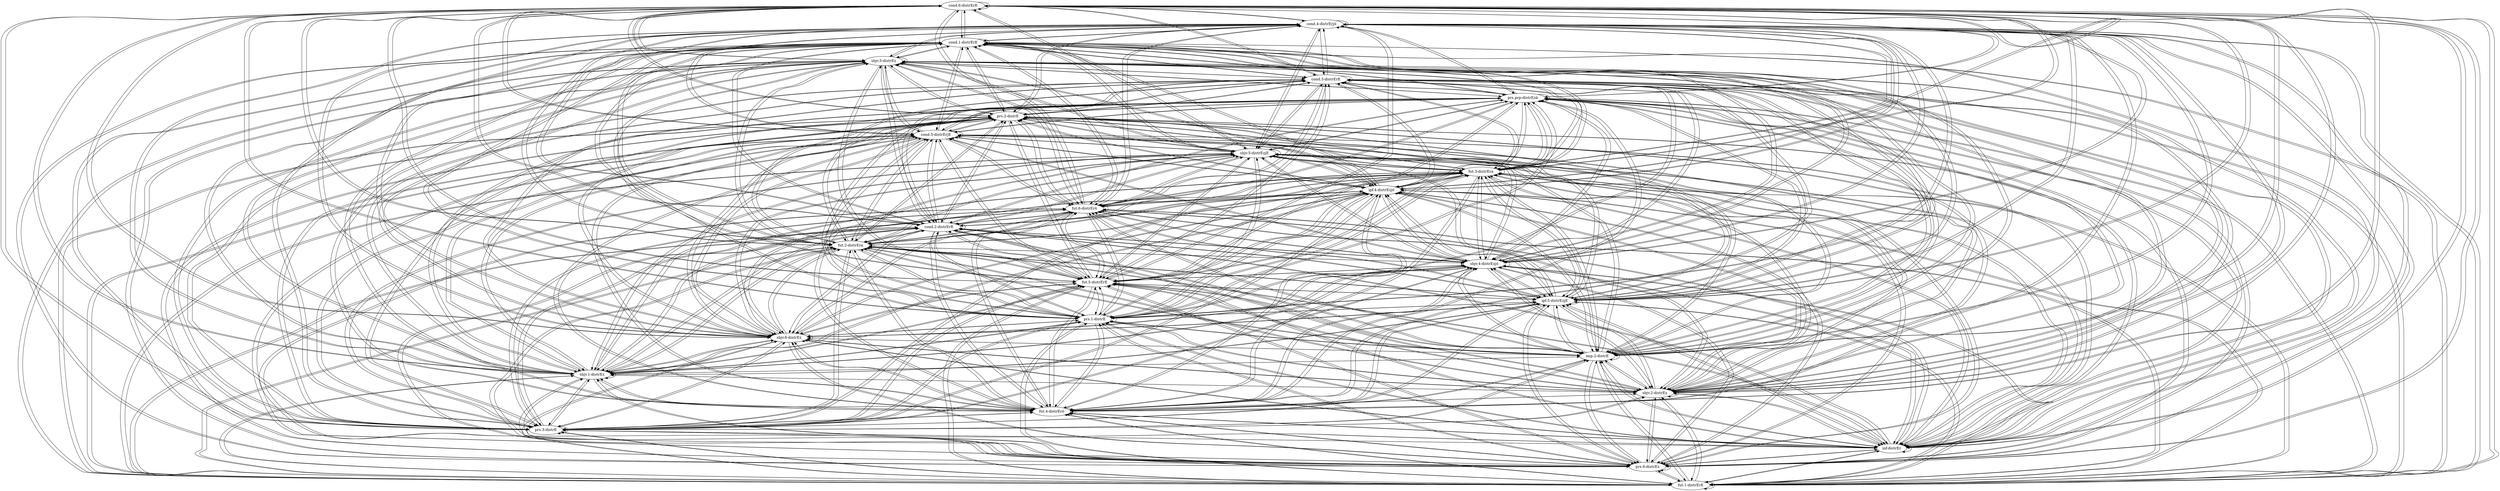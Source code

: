 digraph  {
	"cond.6-distrErE"	 [cell="cond.6",
		tense=cond,
		weight=1.0];
	"cond.6-distrErE" -> "cond.6-distrErE"	 [weight=1.0];
	"cond.4-distrErjô"	 [cell="cond.4",
		tense=cond,
		weight=1.0];
	"cond.6-distrErE" -> "cond.4-distrErjô"	 [weight=1.0];
	"fut.1-distrErE"	 [cell="fut.1",
		tense=fut,
		weight=1.0];
	"cond.6-distrErE" -> "fut.1-distrErE"	 [weight=1.0];
	"prs.6-distrEz"	 [cell="prs.6",
		tense=prs,
		weight=1.0];
	"cond.6-distrErE" -> "prs.6-distrEz"	 [weight=0.33];
	"inf-distrEr"	 [cell=inf,
		tense=inf,
		weight=1.0];
	"cond.6-distrErE" -> "inf-distrEr"	 [weight=0.67];
	"prs.3-distrE"	 [cell="prs.3",
		tense=prs,
		weight=1.0];
	"cond.6-distrErE" -> "prs.3-distrE"	 [weight=1.0];
	"fut.4-distrErô"	 [cell="fut.4",
		tense=fut,
		weight=1.0];
	"cond.6-distrErE" -> "fut.4-distrErô"	 [weight=1.0];
	"sbjv.2-distrEz"	 [cell="sbjv.2",
		tense=sbjv,
		weight=1.0];
	"cond.6-distrErE" -> "sbjv.2-distrEz"	 [weight=0.33];
	"sbjv.1-distrEz"	 [cell="sbjv.1",
		tense=sbjv,
		weight=1.0];
	"cond.6-distrErE" -> "sbjv.1-distrEz"	 [weight=0.33];
	"imp.2-distrE"	 [cell="imp.2",
		tense=imp,
		weight=1.0];
	"cond.6-distrErE" -> "imp.2-distrE"	 [weight=1.0];
	"sbjv.6-distrEz"	 [cell="sbjv.6",
		tense=sbjv,
		weight=1.0];
	"cond.6-distrErE" -> "sbjv.6-distrEz"	 [weight=0.33];
	"prs.1-distrE"	 [cell="prs.1",
		tense=prs,
		weight=1.0];
	"cond.6-distrErE" -> "prs.1-distrE"	 [weight=1.0];
	"ipf.5-distrEzjE"	 [cell="ipf.5",
		tense=ipf,
		weight=1.0];
	"cond.6-distrErE" -> "ipf.5-distrEzjE"	 [weight=0.05];
	"fut.5-distrErE"	 [cell="fut.5",
		tense=fut,
		weight=1.0];
	"cond.6-distrErE" -> "fut.5-distrErE"	 [weight=1.0];
	"sbjv.4-distrEzjô"	 [cell="sbjv.4",
		tense=sbjv,
		weight=1.0];
	"cond.6-distrErE" -> "sbjv.4-distrEzjô"	 [weight=0.2];
	"fut.2-distrEra"	 [cell="fut.2",
		tense=fut,
		weight=1.0];
	"cond.6-distrErE" -> "fut.2-distrEra"	 [weight=1.0];
	"cond.2-distrErE"	 [cell="cond.2",
		tense=cond,
		weight=1.0];
	"cond.6-distrErE" -> "cond.2-distrErE"	 [weight=1.0];
	"fut.6-distrErô"	 [cell="fut.6",
		tense=fut,
		weight=1.0];
	"cond.6-distrErE" -> "fut.6-distrErô"	 [weight=1.0];
	"ipf.4-distrEzjô"	 [cell="ipf.4",
		tense=ipf,
		weight=1.0];
	"cond.6-distrErE" -> "ipf.4-distrEzjô"	 [weight=0.05];
	"fut.3-distrEra"	 [cell="fut.3",
		tense=fut,
		weight=1.0];
	"cond.6-distrErE" -> "fut.3-distrEra"	 [weight=1.0];
	"sbjv.5-distrEzjE"	 [cell="sbjv.5",
		tense=sbjv,
		weight=1.0];
	"cond.6-distrErE" -> "sbjv.5-distrEzjE"	 [weight=0.2];
	"cond.5-distrErjE"	 [cell="cond.5",
		tense=cond,
		weight=1.0];
	"cond.6-distrErE" -> "cond.5-distrErjE"	 [weight=1.0];
	"prs.2-distrE"	 [cell="prs.2",
		tense=prs,
		weight=1.0];
	"cond.6-distrErE" -> "prs.2-distrE"	 [weight=1.0];
	"prs.pcp-distrEzâ"	 [cell="prs.pcp",
		tense="prs.pcp",
		weight=1.0];
	"cond.6-distrErE" -> "prs.pcp-distrEzâ"	 [weight=0.18];
	"cond.3-distrErE"	 [cell="cond.3",
		tense=cond,
		weight=1.0];
	"cond.6-distrErE" -> "cond.3-distrErE"	 [weight=1.0];
	"sbjv.3-distrEz"	 [cell="sbjv.3",
		tense=sbjv,
		weight=1.0];
	"cond.6-distrErE" -> "sbjv.3-distrEz"	 [weight=0.33];
	"cond.1-distrErE"	 [cell="cond.1",
		tense=cond,
		weight=1.0];
	"cond.6-distrErE" -> "cond.1-distrErE"	 [weight=1.0];
	"cond.4-distrErjô" -> "cond.6-distrErE"	 [weight=1.0];
	"cond.4-distrErjô" -> "cond.4-distrErjô"	 [weight=1.0];
	"cond.4-distrErjô" -> "fut.1-distrErE"	 [weight=1.0];
	"cond.4-distrErjô" -> "prs.6-distrEz"	 [weight=0.33];
	"cond.4-distrErjô" -> "inf-distrEr"	 [weight=0.67];
	"cond.4-distrErjô" -> "prs.3-distrE"	 [weight=1.0];
	"cond.4-distrErjô" -> "fut.4-distrErô"	 [weight=1.0];
	"cond.4-distrErjô" -> "sbjv.2-distrEz"	 [weight=0.33];
	"cond.4-distrErjô" -> "sbjv.1-distrEz"	 [weight=0.33];
	"cond.4-distrErjô" -> "imp.2-distrE"	 [weight=1.0];
	"cond.4-distrErjô" -> "sbjv.6-distrEz"	 [weight=0.33];
	"cond.4-distrErjô" -> "prs.1-distrE"	 [weight=1.0];
	"cond.4-distrErjô" -> "ipf.5-distrEzjE"	 [weight=0.05];
	"cond.4-distrErjô" -> "fut.5-distrErE"	 [weight=1.0];
	"cond.4-distrErjô" -> "sbjv.4-distrEzjô"	 [weight=0.2];
	"cond.4-distrErjô" -> "fut.2-distrEra"	 [weight=1.0];
	"cond.4-distrErjô" -> "cond.2-distrErE"	 [weight=1.0];
	"cond.4-distrErjô" -> "fut.6-distrErô"	 [weight=1.0];
	"cond.4-distrErjô" -> "ipf.4-distrEzjô"	 [weight=0.05];
	"cond.4-distrErjô" -> "fut.3-distrEra"	 [weight=1.0];
	"cond.4-distrErjô" -> "sbjv.5-distrEzjE"	 [weight=0.2];
	"cond.4-distrErjô" -> "cond.5-distrErjE"	 [weight=1.0];
	"cond.4-distrErjô" -> "prs.2-distrE"	 [weight=1.0];
	"cond.4-distrErjô" -> "prs.pcp-distrEzâ"	 [weight=0.18];
	"cond.4-distrErjô" -> "cond.3-distrErE"	 [weight=1.0];
	"cond.4-distrErjô" -> "sbjv.3-distrEz"	 [weight=0.33];
	"cond.4-distrErjô" -> "cond.1-distrErE"	 [weight=1.0];
	"fut.1-distrErE" -> "cond.6-distrErE"	 [weight=1.0];
	"fut.1-distrErE" -> "cond.4-distrErjô"	 [weight=1.0];
	"fut.1-distrErE" -> "fut.1-distrErE"	 [weight=1.0];
	"fut.1-distrErE" -> "prs.6-distrEz"	 [weight=0.33];
	"fut.1-distrErE" -> "inf-distrEr"	 [weight=0.67];
	"fut.1-distrErE" -> "prs.3-distrE"	 [weight=1.0];
	"fut.1-distrErE" -> "fut.4-distrErô"	 [weight=1.0];
	"fut.1-distrErE" -> "sbjv.2-distrEz"	 [weight=0.33];
	"fut.1-distrErE" -> "sbjv.1-distrEz"	 [weight=0.33];
	"fut.1-distrErE" -> "imp.2-distrE"	 [weight=1.0];
	"fut.1-distrErE" -> "sbjv.6-distrEz"	 [weight=0.33];
	"fut.1-distrErE" -> "prs.1-distrE"	 [weight=1.0];
	"fut.1-distrErE" -> "ipf.5-distrEzjE"	 [weight=0.05];
	"fut.1-distrErE" -> "fut.5-distrErE"	 [weight=1.0];
	"fut.1-distrErE" -> "sbjv.4-distrEzjô"	 [weight=0.17];
	"fut.1-distrErE" -> "fut.2-distrEra"	 [weight=1.0];
	"fut.1-distrErE" -> "cond.2-distrErE"	 [weight=1.0];
	"fut.1-distrErE" -> "fut.6-distrErô"	 [weight=1.0];
	"fut.1-distrErE" -> "ipf.4-distrEzjô"	 [weight=0.05];
	"fut.1-distrErE" -> "fut.3-distrEra"	 [weight=1.0];
	"fut.1-distrErE" -> "sbjv.5-distrEzjE"	 [weight=0.17];
	"fut.1-distrErE" -> "cond.5-distrErjE"	 [weight=1.0];
	"fut.1-distrErE" -> "prs.2-distrE"	 [weight=1.0];
	"fut.1-distrErE" -> "prs.pcp-distrEzâ"	 [weight=0.18];
	"fut.1-distrErE" -> "cond.3-distrErE"	 [weight=1.0];
	"fut.1-distrErE" -> "sbjv.3-distrEz"	 [weight=0.33];
	"fut.1-distrErE" -> "cond.1-distrErE"	 [weight=1.0];
	"prs.6-distrEz" -> "cond.6-distrErE"	 [weight=0.16];
	"prs.6-distrEz" -> "cond.4-distrErjô"	 [weight=0.16];
	"prs.6-distrEz" -> "fut.1-distrErE"	 [weight=0.16];
	"prs.6-distrEz" -> "prs.6-distrEz"	 [weight=1.0];
	"prs.6-distrEz" -> "inf-distrEr"	 [weight=0.16];
	"prs.6-distrEz" -> "prs.3-distrE"	 [weight=0.1];
	"prs.6-distrEz" -> "fut.4-distrErô"	 [weight=0.16];
	"prs.6-distrEz" -> "sbjv.2-distrEz"	 [weight=1.0];
	"prs.6-distrEz" -> "sbjv.1-distrEz"	 [weight=1.0];
	"prs.6-distrEz" -> "imp.2-distrE"	 [weight=0.1];
	"prs.6-distrEz" -> "sbjv.6-distrEz"	 [weight=1.0];
	"prs.6-distrEz" -> "prs.1-distrE"	 [weight=0.1];
	"prs.6-distrEz" -> "ipf.5-distrEzjE"	 [weight=1.0];
	"prs.6-distrEz" -> "fut.5-distrErE"	 [weight=0.16];
	"prs.6-distrEz" -> "sbjv.4-distrEzjô"	 [weight=1.0];
	"prs.6-distrEz" -> "fut.2-distrEra"	 [weight=0.16];
	"prs.6-distrEz" -> "cond.2-distrErE"	 [weight=0.16];
	"prs.6-distrEz" -> "fut.6-distrErô"	 [weight=0.16];
	"prs.6-distrEz" -> "ipf.4-distrEzjô"	 [weight=1.0];
	"prs.6-distrEz" -> "fut.3-distrEra"	 [weight=0.16];
	"prs.6-distrEz" -> "sbjv.5-distrEzjE"	 [weight=1.0];
	"prs.6-distrEz" -> "cond.5-distrErjE"	 [weight=0.16];
	"prs.6-distrEz" -> "prs.2-distrE"	 [weight=0.1];
	"prs.6-distrEz" -> "prs.pcp-distrEzâ"	 [weight=1.0];
	"prs.6-distrEz" -> "cond.3-distrErE"	 [weight=0.16];
	"prs.6-distrEz" -> "sbjv.3-distrEz"	 [weight=1.0];
	"prs.6-distrEz" -> "cond.1-distrErE"	 [weight=0.16];
	"inf-distrEr" -> "cond.6-distrErE"	 [weight=1.0];
	"inf-distrEr" -> "cond.4-distrErjô"	 [weight=1.0];
	"inf-distrEr" -> "fut.1-distrErE"	 [weight=1.0];
	"inf-distrEr" -> "prs.6-distrEz"	 [weight=1.0];
	"inf-distrEr" -> "inf-distrEr"	 [weight=1.0];
	"inf-distrEr" -> "prs.3-distrE"	 [weight=1.0];
	"inf-distrEr" -> "fut.4-distrErô"	 [weight=1.0];
	"inf-distrEr" -> "sbjv.2-distrEz"	 [weight=1.0];
	"inf-distrEr" -> "sbjv.1-distrEz"	 [weight=1.0];
	"inf-distrEr" -> "imp.2-distrE"	 [weight=1.0];
	"inf-distrEr" -> "sbjv.6-distrEz"	 [weight=1.0];
	"inf-distrEr" -> "prs.1-distrE"	 [weight=1.0];
	"inf-distrEr" -> "ipf.5-distrEzjE"	 [weight=1.0];
	"inf-distrEr" -> "fut.5-distrErE"	 [weight=1.0];
	"inf-distrEr" -> "sbjv.4-distrEzjô"	 [weight=1.0];
	"inf-distrEr" -> "fut.2-distrEra"	 [weight=1.0];
	"inf-distrEr" -> "cond.2-distrErE"	 [weight=1.0];
	"inf-distrEr" -> "fut.6-distrErô"	 [weight=1.0];
	"inf-distrEr" -> "ipf.4-distrEzjô"	 [weight=1.0];
	"inf-distrEr" -> "fut.3-distrEra"	 [weight=1.0];
	"inf-distrEr" -> "sbjv.5-distrEzjE"	 [weight=1.0];
	"inf-distrEr" -> "cond.5-distrErjE"	 [weight=1.0];
	"inf-distrEr" -> "prs.2-distrE"	 [weight=1.0];
	"inf-distrEr" -> "prs.pcp-distrEzâ"	 [weight=1.0];
	"inf-distrEr" -> "cond.3-distrErE"	 [weight=1.0];
	"inf-distrEr" -> "sbjv.3-distrEz"	 [weight=1.0];
	"inf-distrEr" -> "cond.1-distrErE"	 [weight=1.0];
	"prs.3-distrE" -> "cond.6-distrErE"	 [weight=0.28];
	"prs.3-distrE" -> "cond.4-distrErjô"	 [weight=0.28];
	"prs.3-distrE" -> "fut.1-distrErE"	 [weight=0.28];
	"prs.3-distrE" -> "prs.6-distrEz"	 [weight=0.0];
	"prs.3-distrE" -> "inf-distrEr"	 [weight=0.15];
	"prs.3-distrE" -> "prs.3-distrE"	 [weight=1.0];
	"prs.3-distrE" -> "fut.4-distrErô"	 [weight=0.28];
	"prs.3-distrE" -> "sbjv.2-distrEz"	 [weight=0.0];
	"prs.3-distrE" -> "sbjv.1-distrEz"	 [weight=0.0];
	"prs.3-distrE" -> "imp.2-distrE"	 [weight=1.0];
	"prs.3-distrE" -> "sbjv.6-distrEz"	 [weight=0.0];
	"prs.3-distrE" -> "prs.1-distrE"	 [weight=1.0];
	"prs.3-distrE" -> "ipf.5-distrEzjE"	 [weight=0.11];
	"prs.3-distrE" -> "fut.5-distrErE"	 [weight=0.28];
	"prs.3-distrE" -> "sbjv.4-distrEzjô"	 [weight=0.0];
	"prs.3-distrE" -> "fut.2-distrEra"	 [weight=0.28];
	"prs.3-distrE" -> "cond.2-distrErE"	 [weight=0.28];
	"prs.3-distrE" -> "fut.6-distrErô"	 [weight=0.28];
	"prs.3-distrE" -> "ipf.4-distrEzjô"	 [weight=0.11];
	"prs.3-distrE" -> "fut.3-distrEra"	 [weight=0.28];
	"prs.3-distrE" -> "sbjv.5-distrEzjE"	 [weight=0.0];
	"prs.3-distrE" -> "cond.5-distrErjE"	 [weight=0.28];
	"prs.3-distrE" -> "prs.2-distrE"	 [weight=1.0];
	"prs.3-distrE" -> "prs.pcp-distrEzâ"	 [weight=0.0];
	"prs.3-distrE" -> "cond.3-distrErE"	 [weight=0.28];
	"prs.3-distrE" -> "sbjv.3-distrEz"	 [weight=0.0];
	"prs.3-distrE" -> "cond.1-distrErE"	 [weight=0.28];
	"fut.4-distrErô" -> "cond.6-distrErE"	 [weight=1.0];
	"fut.4-distrErô" -> "cond.4-distrErjô"	 [weight=1.0];
	"fut.4-distrErô" -> "fut.1-distrErE"	 [weight=1.0];
	"fut.4-distrErô" -> "prs.6-distrEz"	 [weight=0.33];
	"fut.4-distrErô" -> "inf-distrEr"	 [weight=0.67];
	"fut.4-distrErô" -> "prs.3-distrE"	 [weight=1.0];
	"fut.4-distrErô" -> "fut.4-distrErô"	 [weight=1.0];
	"fut.4-distrErô" -> "sbjv.2-distrEz"	 [weight=0.33];
	"fut.4-distrErô" -> "sbjv.1-distrEz"	 [weight=0.33];
	"fut.4-distrErô" -> "imp.2-distrE"	 [weight=1.0];
	"fut.4-distrErô" -> "sbjv.6-distrEz"	 [weight=0.33];
	"fut.4-distrErô" -> "prs.1-distrE"	 [weight=1.0];
	"fut.4-distrErô" -> "ipf.5-distrEzjE"	 [weight=0.05];
	"fut.4-distrErô" -> "fut.5-distrErE"	 [weight=1.0];
	"fut.4-distrErô" -> "sbjv.4-distrEzjô"	 [weight=0.17];
	"fut.4-distrErô" -> "fut.2-distrEra"	 [weight=1.0];
	"fut.4-distrErô" -> "cond.2-distrErE"	 [weight=1.0];
	"fut.4-distrErô" -> "fut.6-distrErô"	 [weight=1.0];
	"fut.4-distrErô" -> "ipf.4-distrEzjô"	 [weight=0.05];
	"fut.4-distrErô" -> "fut.3-distrEra"	 [weight=1.0];
	"fut.4-distrErô" -> "sbjv.5-distrEzjE"	 [weight=0.17];
	"fut.4-distrErô" -> "cond.5-distrErjE"	 [weight=1.0];
	"fut.4-distrErô" -> "prs.2-distrE"	 [weight=1.0];
	"fut.4-distrErô" -> "prs.pcp-distrEzâ"	 [weight=0.18];
	"fut.4-distrErô" -> "cond.3-distrErE"	 [weight=1.0];
	"fut.4-distrErô" -> "sbjv.3-distrEz"	 [weight=0.33];
	"fut.4-distrErô" -> "cond.1-distrErE"	 [weight=1.0];
	"sbjv.2-distrEz" -> "cond.6-distrErE"	 [weight=0.16];
	"sbjv.2-distrEz" -> "cond.4-distrErjô"	 [weight=0.16];
	"sbjv.2-distrEz" -> "fut.1-distrErE"	 [weight=0.16];
	"sbjv.2-distrEz" -> "prs.6-distrEz"	 [weight=1.0];
	"sbjv.2-distrEz" -> "inf-distrEr"	 [weight=0.16];
	"sbjv.2-distrEz" -> "prs.3-distrE"	 [weight=0.1];
	"sbjv.2-distrEz" -> "fut.4-distrErô"	 [weight=0.16];
	"sbjv.2-distrEz" -> "sbjv.2-distrEz"	 [weight=1.0];
	"sbjv.2-distrEz" -> "sbjv.1-distrEz"	 [weight=1.0];
	"sbjv.2-distrEz" -> "imp.2-distrE"	 [weight=0.1];
	"sbjv.2-distrEz" -> "sbjv.6-distrEz"	 [weight=1.0];
	"sbjv.2-distrEz" -> "prs.1-distrE"	 [weight=0.1];
	"sbjv.2-distrEz" -> "ipf.5-distrEzjE"	 [weight=1.0];
	"sbjv.2-distrEz" -> "fut.5-distrErE"	 [weight=0.16];
	"sbjv.2-distrEz" -> "sbjv.4-distrEzjô"	 [weight=1.0];
	"sbjv.2-distrEz" -> "fut.2-distrEra"	 [weight=0.16];
	"sbjv.2-distrEz" -> "cond.2-distrErE"	 [weight=0.16];
	"sbjv.2-distrEz" -> "fut.6-distrErô"	 [weight=0.16];
	"sbjv.2-distrEz" -> "ipf.4-distrEzjô"	 [weight=1.0];
	"sbjv.2-distrEz" -> "fut.3-distrEra"	 [weight=0.16];
	"sbjv.2-distrEz" -> "sbjv.5-distrEzjE"	 [weight=1.0];
	"sbjv.2-distrEz" -> "cond.5-distrErjE"	 [weight=0.16];
	"sbjv.2-distrEz" -> "prs.2-distrE"	 [weight=0.1];
	"sbjv.2-distrEz" -> "prs.pcp-distrEzâ"	 [weight=1.0];
	"sbjv.2-distrEz" -> "cond.3-distrErE"	 [weight=0.16];
	"sbjv.2-distrEz" -> "sbjv.3-distrEz"	 [weight=1.0];
	"sbjv.2-distrEz" -> "cond.1-distrErE"	 [weight=0.16];
	"sbjv.1-distrEz" -> "cond.6-distrErE"	 [weight=0.16];
	"sbjv.1-distrEz" -> "cond.4-distrErjô"	 [weight=0.16];
	"sbjv.1-distrEz" -> "fut.1-distrErE"	 [weight=0.16];
	"sbjv.1-distrEz" -> "prs.6-distrEz"	 [weight=1.0];
	"sbjv.1-distrEz" -> "inf-distrEr"	 [weight=0.16];
	"sbjv.1-distrEz" -> "prs.3-distrE"	 [weight=0.1];
	"sbjv.1-distrEz" -> "fut.4-distrErô"	 [weight=0.16];
	"sbjv.1-distrEz" -> "sbjv.2-distrEz"	 [weight=1.0];
	"sbjv.1-distrEz" -> "sbjv.1-distrEz"	 [weight=1.0];
	"sbjv.1-distrEz" -> "imp.2-distrE"	 [weight=0.1];
	"sbjv.1-distrEz" -> "sbjv.6-distrEz"	 [weight=1.0];
	"sbjv.1-distrEz" -> "prs.1-distrE"	 [weight=0.1];
	"sbjv.1-distrEz" -> "ipf.5-distrEzjE"	 [weight=1.0];
	"sbjv.1-distrEz" -> "fut.5-distrErE"	 [weight=0.16];
	"sbjv.1-distrEz" -> "sbjv.4-distrEzjô"	 [weight=1.0];
	"sbjv.1-distrEz" -> "fut.2-distrEra"	 [weight=0.16];
	"sbjv.1-distrEz" -> "cond.2-distrErE"	 [weight=0.16];
	"sbjv.1-distrEz" -> "fut.6-distrErô"	 [weight=0.16];
	"sbjv.1-distrEz" -> "ipf.4-distrEzjô"	 [weight=1.0];
	"sbjv.1-distrEz" -> "fut.3-distrEra"	 [weight=0.16];
	"sbjv.1-distrEz" -> "sbjv.5-distrEzjE"	 [weight=1.0];
	"sbjv.1-distrEz" -> "cond.5-distrErjE"	 [weight=0.16];
	"sbjv.1-distrEz" -> "prs.2-distrE"	 [weight=0.1];
	"sbjv.1-distrEz" -> "prs.pcp-distrEzâ"	 [weight=1.0];
	"sbjv.1-distrEz" -> "cond.3-distrErE"	 [weight=0.16];
	"sbjv.1-distrEz" -> "sbjv.3-distrEz"	 [weight=1.0];
	"sbjv.1-distrEz" -> "cond.1-distrErE"	 [weight=0.16];
	"imp.2-distrE" -> "cond.6-distrErE"	 [weight=0.28];
	"imp.2-distrE" -> "cond.4-distrErjô"	 [weight=0.28];
	"imp.2-distrE" -> "fut.1-distrErE"	 [weight=0.28];
	"imp.2-distrE" -> "prs.6-distrEz"	 [weight=0.0];
	"imp.2-distrE" -> "inf-distrEr"	 [weight=0.15];
	"imp.2-distrE" -> "prs.3-distrE"	 [weight=1.0];
	"imp.2-distrE" -> "fut.4-distrErô"	 [weight=0.28];
	"imp.2-distrE" -> "sbjv.2-distrEz"	 [weight=0.0];
	"imp.2-distrE" -> "sbjv.1-distrEz"	 [weight=0.0];
	"imp.2-distrE" -> "imp.2-distrE"	 [weight=1.0];
	"imp.2-distrE" -> "sbjv.6-distrEz"	 [weight=0.0];
	"imp.2-distrE" -> "prs.1-distrE"	 [weight=1.0];
	"imp.2-distrE" -> "ipf.5-distrEzjE"	 [weight=0.0];
	"imp.2-distrE" -> "fut.5-distrErE"	 [weight=0.28];
	"imp.2-distrE" -> "sbjv.4-distrEzjô"	 [weight=0.0];
	"imp.2-distrE" -> "fut.2-distrEra"	 [weight=0.28];
	"imp.2-distrE" -> "cond.2-distrErE"	 [weight=0.28];
	"imp.2-distrE" -> "fut.6-distrErô"	 [weight=0.28];
	"imp.2-distrE" -> "ipf.4-distrEzjô"	 [weight=0.0];
	"imp.2-distrE" -> "fut.3-distrEra"	 [weight=0.28];
	"imp.2-distrE" -> "sbjv.5-distrEzjE"	 [weight=0.0];
	"imp.2-distrE" -> "cond.5-distrErjE"	 [weight=0.28];
	"imp.2-distrE" -> "prs.2-distrE"	 [weight=1.0];
	"imp.2-distrE" -> "prs.pcp-distrEzâ"	 [weight=0.0];
	"imp.2-distrE" -> "cond.3-distrErE"	 [weight=0.28];
	"imp.2-distrE" -> "sbjv.3-distrEz"	 [weight=0.0];
	"imp.2-distrE" -> "cond.1-distrErE"	 [weight=0.28];
	"sbjv.6-distrEz" -> "cond.6-distrErE"	 [weight=0.16];
	"sbjv.6-distrEz" -> "cond.4-distrErjô"	 [weight=0.16];
	"sbjv.6-distrEz" -> "fut.1-distrErE"	 [weight=0.16];
	"sbjv.6-distrEz" -> "prs.6-distrEz"	 [weight=1.0];
	"sbjv.6-distrEz" -> "inf-distrEr"	 [weight=0.16];
	"sbjv.6-distrEz" -> "prs.3-distrE"	 [weight=0.1];
	"sbjv.6-distrEz" -> "fut.4-distrErô"	 [weight=0.16];
	"sbjv.6-distrEz" -> "sbjv.2-distrEz"	 [weight=1.0];
	"sbjv.6-distrEz" -> "sbjv.1-distrEz"	 [weight=1.0];
	"sbjv.6-distrEz" -> "imp.2-distrE"	 [weight=0.1];
	"sbjv.6-distrEz" -> "sbjv.6-distrEz"	 [weight=1.0];
	"sbjv.6-distrEz" -> "prs.1-distrE"	 [weight=0.1];
	"sbjv.6-distrEz" -> "ipf.5-distrEzjE"	 [weight=1.0];
	"sbjv.6-distrEz" -> "fut.5-distrErE"	 [weight=0.16];
	"sbjv.6-distrEz" -> "sbjv.4-distrEzjô"	 [weight=1.0];
	"sbjv.6-distrEz" -> "fut.2-distrEra"	 [weight=0.16];
	"sbjv.6-distrEz" -> "cond.2-distrErE"	 [weight=0.16];
	"sbjv.6-distrEz" -> "fut.6-distrErô"	 [weight=0.16];
	"sbjv.6-distrEz" -> "ipf.4-distrEzjô"	 [weight=1.0];
	"sbjv.6-distrEz" -> "fut.3-distrEra"	 [weight=0.16];
	"sbjv.6-distrEz" -> "sbjv.5-distrEzjE"	 [weight=1.0];
	"sbjv.6-distrEz" -> "cond.5-distrErjE"	 [weight=0.16];
	"sbjv.6-distrEz" -> "prs.2-distrE"	 [weight=0.1];
	"sbjv.6-distrEz" -> "prs.pcp-distrEzâ"	 [weight=1.0];
	"sbjv.6-distrEz" -> "cond.3-distrErE"	 [weight=0.16];
	"sbjv.6-distrEz" -> "sbjv.3-distrEz"	 [weight=1.0];
	"sbjv.6-distrEz" -> "cond.1-distrErE"	 [weight=0.16];
	"prs.1-distrE" -> "cond.6-distrErE"	 [weight=0.28];
	"prs.1-distrE" -> "cond.4-distrErjô"	 [weight=0.28];
	"prs.1-distrE" -> "fut.1-distrErE"	 [weight=0.28];
	"prs.1-distrE" -> "prs.6-distrEz"	 [weight=0.0];
	"prs.1-distrE" -> "inf-distrEr"	 [weight=0.15];
	"prs.1-distrE" -> "prs.3-distrE"	 [weight=1.0];
	"prs.1-distrE" -> "fut.4-distrErô"	 [weight=0.28];
	"prs.1-distrE" -> "sbjv.2-distrEz"	 [weight=0.0];
	"prs.1-distrE" -> "sbjv.1-distrEz"	 [weight=0.0];
	"prs.1-distrE" -> "imp.2-distrE"	 [weight=1.0];
	"prs.1-distrE" -> "sbjv.6-distrEz"	 [weight=0.0];
	"prs.1-distrE" -> "prs.1-distrE"	 [weight=1.0];
	"prs.1-distrE" -> "ipf.5-distrEzjE"	 [weight=0.0];
	"prs.1-distrE" -> "fut.5-distrErE"	 [weight=0.28];
	"prs.1-distrE" -> "sbjv.4-distrEzjô"	 [weight=0.0];
	"prs.1-distrE" -> "fut.2-distrEra"	 [weight=0.28];
	"prs.1-distrE" -> "cond.2-distrErE"	 [weight=0.28];
	"prs.1-distrE" -> "fut.6-distrErô"	 [weight=0.28];
	"prs.1-distrE" -> "ipf.4-distrEzjô"	 [weight=0.0];
	"prs.1-distrE" -> "fut.3-distrEra"	 [weight=0.28];
	"prs.1-distrE" -> "sbjv.5-distrEzjE"	 [weight=0.0];
	"prs.1-distrE" -> "cond.5-distrErjE"	 [weight=0.28];
	"prs.1-distrE" -> "prs.2-distrE"	 [weight=1.0];
	"prs.1-distrE" -> "prs.pcp-distrEzâ"	 [weight=0.0];
	"prs.1-distrE" -> "cond.3-distrErE"	 [weight=0.28];
	"prs.1-distrE" -> "sbjv.3-distrEz"	 [weight=0.0];
	"prs.1-distrE" -> "cond.1-distrErE"	 [weight=0.28];
	"ipf.5-distrEzjE" -> "cond.6-distrErE"	 [weight=0.12];
	"ipf.5-distrEzjE" -> "cond.4-distrErjô"	 [weight=0.17];
	"ipf.5-distrEzjE" -> "fut.1-distrErE"	 [weight=0.12];
	"ipf.5-distrEzjE" -> "prs.6-distrEz"	 [weight=0.95];
	"ipf.5-distrEzjE" -> "inf-distrEr"	 [weight=0.16];
	"ipf.5-distrEzjE" -> "prs.3-distrE"	 [weight=0.1];
	"ipf.5-distrEzjE" -> "fut.4-distrErô"	 [weight=0.12];
	"ipf.5-distrEzjE" -> "sbjv.2-distrEz"	 [weight=0.95];
	"ipf.5-distrEzjE" -> "sbjv.1-distrEz"	 [weight=0.95];
	"ipf.5-distrEzjE" -> "imp.2-distrE"	 [weight=0.1];
	"ipf.5-distrEzjE" -> "sbjv.6-distrEz"	 [weight=0.95];
	"ipf.5-distrEzjE" -> "prs.1-distrE"	 [weight=0.1];
	"ipf.5-distrEzjE" -> "ipf.5-distrEzjE"	 [weight=1.0];
	"ipf.5-distrEzjE" -> "fut.5-distrErE"	 [weight=0.12];
	"ipf.5-distrEzjE" -> "sbjv.4-distrEzjô"	 [weight=1.0];
	"ipf.5-distrEzjE" -> "fut.2-distrEra"	 [weight=0.12];
	"ipf.5-distrEzjE" -> "cond.2-distrErE"	 [weight=0.12];
	"ipf.5-distrEzjE" -> "fut.6-distrErô"	 [weight=0.12];
	"ipf.5-distrEzjE" -> "ipf.4-distrEzjô"	 [weight=1.0];
	"ipf.5-distrEzjE" -> "fut.3-distrEra"	 [weight=0.12];
	"ipf.5-distrEzjE" -> "sbjv.5-distrEzjE"	 [weight=1.0];
	"ipf.5-distrEzjE" -> "cond.5-distrErjE"	 [weight=0.17];
	"ipf.5-distrEzjE" -> "prs.2-distrE"	 [weight=0.1];
	"ipf.5-distrEzjE" -> "prs.pcp-distrEzâ"	 [weight=0.92];
	"ipf.5-distrEzjE" -> "cond.3-distrErE"	 [weight=0.12];
	"ipf.5-distrEzjE" -> "sbjv.3-distrEz"	 [weight=0.95];
	"ipf.5-distrEzjE" -> "cond.1-distrErE"	 [weight=0.12];
	"fut.5-distrErE" -> "cond.6-distrErE"	 [weight=1.0];
	"fut.5-distrErE" -> "cond.4-distrErjô"	 [weight=1.0];
	"fut.5-distrErE" -> "fut.1-distrErE"	 [weight=1.0];
	"fut.5-distrErE" -> "prs.6-distrEz"	 [weight=0.33];
	"fut.5-distrErE" -> "inf-distrEr"	 [weight=0.67];
	"fut.5-distrErE" -> "prs.3-distrE"	 [weight=1.0];
	"fut.5-distrErE" -> "fut.4-distrErô"	 [weight=1.0];
	"fut.5-distrErE" -> "sbjv.2-distrEz"	 [weight=0.33];
	"fut.5-distrErE" -> "sbjv.1-distrEz"	 [weight=0.33];
	"fut.5-distrErE" -> "imp.2-distrE"	 [weight=1.0];
	"fut.5-distrErE" -> "sbjv.6-distrEz"	 [weight=0.33];
	"fut.5-distrErE" -> "prs.1-distrE"	 [weight=1.0];
	"fut.5-distrErE" -> "ipf.5-distrEzjE"	 [weight=0.05];
	"fut.5-distrErE" -> "fut.5-distrErE"	 [weight=1.0];
	"fut.5-distrErE" -> "sbjv.4-distrEzjô"	 [weight=0.17];
	"fut.5-distrErE" -> "fut.2-distrEra"	 [weight=1.0];
	"fut.5-distrErE" -> "cond.2-distrErE"	 [weight=1.0];
	"fut.5-distrErE" -> "fut.6-distrErô"	 [weight=1.0];
	"fut.5-distrErE" -> "ipf.4-distrEzjô"	 [weight=0.05];
	"fut.5-distrErE" -> "fut.3-distrEra"	 [weight=1.0];
	"fut.5-distrErE" -> "sbjv.5-distrEzjE"	 [weight=0.17];
	"fut.5-distrErE" -> "cond.5-distrErjE"	 [weight=1.0];
	"fut.5-distrErE" -> "prs.2-distrE"	 [weight=1.0];
	"fut.5-distrErE" -> "prs.pcp-distrEzâ"	 [weight=0.18];
	"fut.5-distrErE" -> "cond.3-distrErE"	 [weight=1.0];
	"fut.5-distrErE" -> "sbjv.3-distrEz"	 [weight=0.33];
	"fut.5-distrErE" -> "cond.1-distrErE"	 [weight=1.0];
	"sbjv.4-distrEzjô" -> "cond.6-distrErE"	 [weight=0.11];
	"sbjv.4-distrEzjô" -> "cond.4-distrErjô"	 [weight=0.16];
	"sbjv.4-distrEzjô" -> "fut.1-distrErE"	 [weight=0.11];
	"sbjv.4-distrEzjô" -> "prs.6-distrEz"	 [weight=0.95];
	"sbjv.4-distrEzjô" -> "inf-distrEr"	 [weight=0.2];
	"sbjv.4-distrEzjô" -> "prs.3-distrE"	 [weight=0.1];
	"sbjv.4-distrEzjô" -> "fut.4-distrErô"	 [weight=0.11];
	"sbjv.4-distrEzjô" -> "sbjv.2-distrEz"	 [weight=0.95];
	"sbjv.4-distrEzjô" -> "sbjv.1-distrEz"	 [weight=0.95];
	"sbjv.4-distrEzjô" -> "imp.2-distrE"	 [weight=0.1];
	"sbjv.4-distrEzjô" -> "sbjv.6-distrEz"	 [weight=0.95];
	"sbjv.4-distrEzjô" -> "prs.1-distrE"	 [weight=0.1];
	"sbjv.4-distrEzjô" -> "ipf.5-distrEzjE"	 [weight=1.0];
	"sbjv.4-distrEzjô" -> "fut.5-distrErE"	 [weight=0.11];
	"sbjv.4-distrEzjô" -> "sbjv.4-distrEzjô"	 [weight=1.0];
	"sbjv.4-distrEzjô" -> "fut.2-distrEra"	 [weight=0.11];
	"sbjv.4-distrEzjô" -> "cond.2-distrErE"	 [weight=0.11];
	"sbjv.4-distrEzjô" -> "fut.6-distrErô"	 [weight=0.11];
	"sbjv.4-distrEzjô" -> "ipf.4-distrEzjô"	 [weight=1.0];
	"sbjv.4-distrEzjô" -> "fut.3-distrEra"	 [weight=0.11];
	"sbjv.4-distrEzjô" -> "sbjv.5-distrEzjE"	 [weight=1.0];
	"sbjv.4-distrEzjô" -> "cond.5-distrErjE"	 [weight=0.16];
	"sbjv.4-distrEzjô" -> "prs.2-distrE"	 [weight=0.1];
	"sbjv.4-distrEzjô" -> "prs.pcp-distrEzâ"	 [weight=0.92];
	"sbjv.4-distrEzjô" -> "cond.3-distrErE"	 [weight=0.11];
	"sbjv.4-distrEzjô" -> "sbjv.3-distrEz"	 [weight=0.95];
	"sbjv.4-distrEzjô" -> "cond.1-distrErE"	 [weight=0.11];
	"fut.2-distrEra" -> "cond.6-distrErE"	 [weight=1.0];
	"fut.2-distrEra" -> "cond.4-distrErjô"	 [weight=1.0];
	"fut.2-distrEra" -> "fut.1-distrErE"	 [weight=1.0];
	"fut.2-distrEra" -> "prs.6-distrEz"	 [weight=0.33];
	"fut.2-distrEra" -> "inf-distrEr"	 [weight=0.67];
	"fut.2-distrEra" -> "prs.3-distrE"	 [weight=1.0];
	"fut.2-distrEra" -> "fut.4-distrErô"	 [weight=1.0];
	"fut.2-distrEra" -> "sbjv.2-distrEz"	 [weight=0.33];
	"fut.2-distrEra" -> "sbjv.1-distrEz"	 [weight=0.33];
	"fut.2-distrEra" -> "imp.2-distrE"	 [weight=1.0];
	"fut.2-distrEra" -> "sbjv.6-distrEz"	 [weight=0.33];
	"fut.2-distrEra" -> "prs.1-distrE"	 [weight=1.0];
	"fut.2-distrEra" -> "ipf.5-distrEzjE"	 [weight=0.05];
	"fut.2-distrEra" -> "fut.5-distrErE"	 [weight=1.0];
	"fut.2-distrEra" -> "sbjv.4-distrEzjô"	 [weight=0.17];
	"fut.2-distrEra" -> "fut.2-distrEra"	 [weight=1.0];
	"fut.2-distrEra" -> "cond.2-distrErE"	 [weight=1.0];
	"fut.2-distrEra" -> "fut.6-distrErô"	 [weight=1.0];
	"fut.2-distrEra" -> "ipf.4-distrEzjô"	 [weight=0.05];
	"fut.2-distrEra" -> "fut.3-distrEra"	 [weight=1.0];
	"fut.2-distrEra" -> "sbjv.5-distrEzjE"	 [weight=0.17];
	"fut.2-distrEra" -> "cond.5-distrErjE"	 [weight=1.0];
	"fut.2-distrEra" -> "prs.2-distrE"	 [weight=1.0];
	"fut.2-distrEra" -> "prs.pcp-distrEzâ"	 [weight=0.18];
	"fut.2-distrEra" -> "cond.3-distrErE"	 [weight=1.0];
	"fut.2-distrEra" -> "sbjv.3-distrEz"	 [weight=0.33];
	"fut.2-distrEra" -> "cond.1-distrErE"	 [weight=1.0];
	"cond.2-distrErE" -> "cond.6-distrErE"	 [weight=1.0];
	"cond.2-distrErE" -> "cond.4-distrErjô"	 [weight=1.0];
	"cond.2-distrErE" -> "fut.1-distrErE"	 [weight=1.0];
	"cond.2-distrErE" -> "prs.6-distrEz"	 [weight=0.33];
	"cond.2-distrErE" -> "inf-distrEr"	 [weight=0.67];
	"cond.2-distrErE" -> "prs.3-distrE"	 [weight=1.0];
	"cond.2-distrErE" -> "fut.4-distrErô"	 [weight=1.0];
	"cond.2-distrErE" -> "sbjv.2-distrEz"	 [weight=0.33];
	"cond.2-distrErE" -> "sbjv.1-distrEz"	 [weight=0.33];
	"cond.2-distrErE" -> "imp.2-distrE"	 [weight=1.0];
	"cond.2-distrErE" -> "sbjv.6-distrEz"	 [weight=0.33];
	"cond.2-distrErE" -> "prs.1-distrE"	 [weight=1.0];
	"cond.2-distrErE" -> "ipf.5-distrEzjE"	 [weight=0.05];
	"cond.2-distrErE" -> "fut.5-distrErE"	 [weight=1.0];
	"cond.2-distrErE" -> "sbjv.4-distrEzjô"	 [weight=0.2];
	"cond.2-distrErE" -> "fut.2-distrEra"	 [weight=1.0];
	"cond.2-distrErE" -> "cond.2-distrErE"	 [weight=1.0];
	"cond.2-distrErE" -> "fut.6-distrErô"	 [weight=1.0];
	"cond.2-distrErE" -> "ipf.4-distrEzjô"	 [weight=0.05];
	"cond.2-distrErE" -> "fut.3-distrEra"	 [weight=1.0];
	"cond.2-distrErE" -> "sbjv.5-distrEzjE"	 [weight=0.2];
	"cond.2-distrErE" -> "cond.5-distrErjE"	 [weight=1.0];
	"cond.2-distrErE" -> "prs.2-distrE"	 [weight=1.0];
	"cond.2-distrErE" -> "prs.pcp-distrEzâ"	 [weight=0.18];
	"cond.2-distrErE" -> "cond.3-distrErE"	 [weight=1.0];
	"cond.2-distrErE" -> "sbjv.3-distrEz"	 [weight=0.33];
	"cond.2-distrErE" -> "cond.1-distrErE"	 [weight=1.0];
	"fut.6-distrErô" -> "cond.6-distrErE"	 [weight=1.0];
	"fut.6-distrErô" -> "cond.4-distrErjô"	 [weight=1.0];
	"fut.6-distrErô" -> "fut.1-distrErE"	 [weight=1.0];
	"fut.6-distrErô" -> "prs.6-distrEz"	 [weight=0.33];
	"fut.6-distrErô" -> "inf-distrEr"	 [weight=0.67];
	"fut.6-distrErô" -> "prs.3-distrE"	 [weight=1.0];
	"fut.6-distrErô" -> "fut.4-distrErô"	 [weight=1.0];
	"fut.6-distrErô" -> "sbjv.2-distrEz"	 [weight=0.33];
	"fut.6-distrErô" -> "sbjv.1-distrEz"	 [weight=0.33];
	"fut.6-distrErô" -> "imp.2-distrE"	 [weight=1.0];
	"fut.6-distrErô" -> "sbjv.6-distrEz"	 [weight=0.33];
	"fut.6-distrErô" -> "prs.1-distrE"	 [weight=1.0];
	"fut.6-distrErô" -> "ipf.5-distrEzjE"	 [weight=0.05];
	"fut.6-distrErô" -> "fut.5-distrErE"	 [weight=1.0];
	"fut.6-distrErô" -> "sbjv.4-distrEzjô"	 [weight=0.17];
	"fut.6-distrErô" -> "fut.2-distrEra"	 [weight=1.0];
	"fut.6-distrErô" -> "cond.2-distrErE"	 [weight=1.0];
	"fut.6-distrErô" -> "fut.6-distrErô"	 [weight=1.0];
	"fut.6-distrErô" -> "ipf.4-distrEzjô"	 [weight=0.05];
	"fut.6-distrErô" -> "fut.3-distrEra"	 [weight=1.0];
	"fut.6-distrErô" -> "sbjv.5-distrEzjE"	 [weight=0.17];
	"fut.6-distrErô" -> "cond.5-distrErjE"	 [weight=1.0];
	"fut.6-distrErô" -> "prs.2-distrE"	 [weight=1.0];
	"fut.6-distrErô" -> "prs.pcp-distrEzâ"	 [weight=0.18];
	"fut.6-distrErô" -> "cond.3-distrErE"	 [weight=1.0];
	"fut.6-distrErô" -> "sbjv.3-distrEz"	 [weight=0.33];
	"fut.6-distrErô" -> "cond.1-distrErE"	 [weight=1.0];
	"ipf.4-distrEzjô" -> "cond.6-distrErE"	 [weight=0.12];
	"ipf.4-distrEzjô" -> "cond.4-distrErjô"	 [weight=0.17];
	"ipf.4-distrEzjô" -> "fut.1-distrErE"	 [weight=0.12];
	"ipf.4-distrEzjô" -> "prs.6-distrEz"	 [weight=0.95];
	"ipf.4-distrEzjô" -> "inf-distrEr"	 [weight=0.16];
	"ipf.4-distrEzjô" -> "prs.3-distrE"	 [weight=0.1];
	"ipf.4-distrEzjô" -> "fut.4-distrErô"	 [weight=0.12];
	"ipf.4-distrEzjô" -> "sbjv.2-distrEz"	 [weight=0.95];
	"ipf.4-distrEzjô" -> "sbjv.1-distrEz"	 [weight=0.95];
	"ipf.4-distrEzjô" -> "imp.2-distrE"	 [weight=0.1];
	"ipf.4-distrEzjô" -> "sbjv.6-distrEz"	 [weight=0.95];
	"ipf.4-distrEzjô" -> "prs.1-distrE"	 [weight=0.1];
	"ipf.4-distrEzjô" -> "ipf.5-distrEzjE"	 [weight=1.0];
	"ipf.4-distrEzjô" -> "fut.5-distrErE"	 [weight=0.12];
	"ipf.4-distrEzjô" -> "sbjv.4-distrEzjô"	 [weight=1.0];
	"ipf.4-distrEzjô" -> "fut.2-distrEra"	 [weight=0.12];
	"ipf.4-distrEzjô" -> "cond.2-distrErE"	 [weight=0.12];
	"ipf.4-distrEzjô" -> "fut.6-distrErô"	 [weight=0.12];
	"ipf.4-distrEzjô" -> "ipf.4-distrEzjô"	 [weight=1.0];
	"ipf.4-distrEzjô" -> "fut.3-distrEra"	 [weight=0.12];
	"ipf.4-distrEzjô" -> "sbjv.5-distrEzjE"	 [weight=1.0];
	"ipf.4-distrEzjô" -> "cond.5-distrErjE"	 [weight=0.17];
	"ipf.4-distrEzjô" -> "prs.2-distrE"	 [weight=0.1];
	"ipf.4-distrEzjô" -> "prs.pcp-distrEzâ"	 [weight=0.92];
	"ipf.4-distrEzjô" -> "cond.3-distrErE"	 [weight=0.12];
	"ipf.4-distrEzjô" -> "sbjv.3-distrEz"	 [weight=0.95];
	"ipf.4-distrEzjô" -> "cond.1-distrErE"	 [weight=0.12];
	"fut.3-distrEra" -> "cond.6-distrErE"	 [weight=1.0];
	"fut.3-distrEra" -> "cond.4-distrErjô"	 [weight=1.0];
	"fut.3-distrEra" -> "fut.1-distrErE"	 [weight=1.0];
	"fut.3-distrEra" -> "prs.6-distrEz"	 [weight=0.33];
	"fut.3-distrEra" -> "inf-distrEr"	 [weight=0.67];
	"fut.3-distrEra" -> "prs.3-distrE"	 [weight=1.0];
	"fut.3-distrEra" -> "fut.4-distrErô"	 [weight=1.0];
	"fut.3-distrEra" -> "sbjv.2-distrEz"	 [weight=0.33];
	"fut.3-distrEra" -> "sbjv.1-distrEz"	 [weight=0.33];
	"fut.3-distrEra" -> "imp.2-distrE"	 [weight=1.0];
	"fut.3-distrEra" -> "sbjv.6-distrEz"	 [weight=0.33];
	"fut.3-distrEra" -> "prs.1-distrE"	 [weight=1.0];
	"fut.3-distrEra" -> "ipf.5-distrEzjE"	 [weight=0.05];
	"fut.3-distrEra" -> "fut.5-distrErE"	 [weight=1.0];
	"fut.3-distrEra" -> "sbjv.4-distrEzjô"	 [weight=0.17];
	"fut.3-distrEra" -> "fut.2-distrEra"	 [weight=1.0];
	"fut.3-distrEra" -> "cond.2-distrErE"	 [weight=1.0];
	"fut.3-distrEra" -> "fut.6-distrErô"	 [weight=1.0];
	"fut.3-distrEra" -> "ipf.4-distrEzjô"	 [weight=0.05];
	"fut.3-distrEra" -> "fut.3-distrEra"	 [weight=1.0];
	"fut.3-distrEra" -> "sbjv.5-distrEzjE"	 [weight=0.17];
	"fut.3-distrEra" -> "cond.5-distrErjE"	 [weight=1.0];
	"fut.3-distrEra" -> "prs.2-distrE"	 [weight=1.0];
	"fut.3-distrEra" -> "prs.pcp-distrEzâ"	 [weight=0.18];
	"fut.3-distrEra" -> "cond.3-distrErE"	 [weight=1.0];
	"fut.3-distrEra" -> "sbjv.3-distrEz"	 [weight=0.33];
	"fut.3-distrEra" -> "cond.1-distrErE"	 [weight=1.0];
	"sbjv.5-distrEzjE" -> "cond.6-distrErE"	 [weight=0.11];
	"sbjv.5-distrEzjE" -> "cond.4-distrErjô"	 [weight=0.16];
	"sbjv.5-distrEzjE" -> "fut.1-distrErE"	 [weight=0.11];
	"sbjv.5-distrEzjE" -> "prs.6-distrEz"	 [weight=0.95];
	"sbjv.5-distrEzjE" -> "inf-distrEr"	 [weight=0.2];
	"sbjv.5-distrEzjE" -> "prs.3-distrE"	 [weight=0.1];
	"sbjv.5-distrEzjE" -> "fut.4-distrErô"	 [weight=0.11];
	"sbjv.5-distrEzjE" -> "sbjv.2-distrEz"	 [weight=0.95];
	"sbjv.5-distrEzjE" -> "sbjv.1-distrEz"	 [weight=0.95];
	"sbjv.5-distrEzjE" -> "imp.2-distrE"	 [weight=0.1];
	"sbjv.5-distrEzjE" -> "sbjv.6-distrEz"	 [weight=0.95];
	"sbjv.5-distrEzjE" -> "prs.1-distrE"	 [weight=0.1];
	"sbjv.5-distrEzjE" -> "ipf.5-distrEzjE"	 [weight=1.0];
	"sbjv.5-distrEzjE" -> "fut.5-distrErE"	 [weight=0.11];
	"sbjv.5-distrEzjE" -> "sbjv.4-distrEzjô"	 [weight=1.0];
	"sbjv.5-distrEzjE" -> "fut.2-distrEra"	 [weight=0.11];
	"sbjv.5-distrEzjE" -> "cond.2-distrErE"	 [weight=0.11];
	"sbjv.5-distrEzjE" -> "fut.6-distrErô"	 [weight=0.11];
	"sbjv.5-distrEzjE" -> "ipf.4-distrEzjô"	 [weight=1.0];
	"sbjv.5-distrEzjE" -> "fut.3-distrEra"	 [weight=0.11];
	"sbjv.5-distrEzjE" -> "sbjv.5-distrEzjE"	 [weight=1.0];
	"sbjv.5-distrEzjE" -> "cond.5-distrErjE"	 [weight=0.16];
	"sbjv.5-distrEzjE" -> "prs.2-distrE"	 [weight=0.1];
	"sbjv.5-distrEzjE" -> "prs.pcp-distrEzâ"	 [weight=0.92];
	"sbjv.5-distrEzjE" -> "cond.3-distrErE"	 [weight=0.11];
	"sbjv.5-distrEzjE" -> "sbjv.3-distrEz"	 [weight=0.95];
	"sbjv.5-distrEzjE" -> "cond.1-distrErE"	 [weight=0.11];
	"cond.5-distrErjE" -> "cond.6-distrErE"	 [weight=1.0];
	"cond.5-distrErjE" -> "cond.4-distrErjô"	 [weight=1.0];
	"cond.5-distrErjE" -> "fut.1-distrErE"	 [weight=1.0];
	"cond.5-distrErjE" -> "prs.6-distrEz"	 [weight=0.33];
	"cond.5-distrErjE" -> "inf-distrEr"	 [weight=0.67];
	"cond.5-distrErjE" -> "prs.3-distrE"	 [weight=1.0];
	"cond.5-distrErjE" -> "fut.4-distrErô"	 [weight=1.0];
	"cond.5-distrErjE" -> "sbjv.2-distrEz"	 [weight=0.33];
	"cond.5-distrErjE" -> "sbjv.1-distrEz"	 [weight=0.33];
	"cond.5-distrErjE" -> "imp.2-distrE"	 [weight=1.0];
	"cond.5-distrErjE" -> "sbjv.6-distrEz"	 [weight=0.33];
	"cond.5-distrErjE" -> "prs.1-distrE"	 [weight=1.0];
	"cond.5-distrErjE" -> "ipf.5-distrEzjE"	 [weight=0.05];
	"cond.5-distrErjE" -> "fut.5-distrErE"	 [weight=1.0];
	"cond.5-distrErjE" -> "sbjv.4-distrEzjô"	 [weight=0.2];
	"cond.5-distrErjE" -> "fut.2-distrEra"	 [weight=1.0];
	"cond.5-distrErjE" -> "cond.2-distrErE"	 [weight=1.0];
	"cond.5-distrErjE" -> "fut.6-distrErô"	 [weight=1.0];
	"cond.5-distrErjE" -> "ipf.4-distrEzjô"	 [weight=0.05];
	"cond.5-distrErjE" -> "fut.3-distrEra"	 [weight=1.0];
	"cond.5-distrErjE" -> "sbjv.5-distrEzjE"	 [weight=0.2];
	"cond.5-distrErjE" -> "cond.5-distrErjE"	 [weight=1.0];
	"cond.5-distrErjE" -> "prs.2-distrE"	 [weight=1.0];
	"cond.5-distrErjE" -> "prs.pcp-distrEzâ"	 [weight=0.18];
	"cond.5-distrErjE" -> "cond.3-distrErE"	 [weight=1.0];
	"cond.5-distrErjE" -> "sbjv.3-distrEz"	 [weight=0.33];
	"cond.5-distrErjE" -> "cond.1-distrErE"	 [weight=1.0];
	"prs.2-distrE" -> "cond.6-distrErE"	 [weight=0.28];
	"prs.2-distrE" -> "cond.4-distrErjô"	 [weight=0.28];
	"prs.2-distrE" -> "fut.1-distrErE"	 [weight=0.28];
	"prs.2-distrE" -> "prs.6-distrEz"	 [weight=0.0];
	"prs.2-distrE" -> "inf-distrEr"	 [weight=0.15];
	"prs.2-distrE" -> "prs.3-distrE"	 [weight=1.0];
	"prs.2-distrE" -> "fut.4-distrErô"	 [weight=0.28];
	"prs.2-distrE" -> "sbjv.2-distrEz"	 [weight=0.0];
	"prs.2-distrE" -> "sbjv.1-distrEz"	 [weight=0.0];
	"prs.2-distrE" -> "imp.2-distrE"	 [weight=1.0];
	"prs.2-distrE" -> "sbjv.6-distrEz"	 [weight=0.0];
	"prs.2-distrE" -> "prs.1-distrE"	 [weight=1.0];
	"prs.2-distrE" -> "ipf.5-distrEzjE"	 [weight=0.11];
	"prs.2-distrE" -> "fut.5-distrErE"	 [weight=0.28];
	"prs.2-distrE" -> "sbjv.4-distrEzjô"	 [weight=0.0];
	"prs.2-distrE" -> "fut.2-distrEra"	 [weight=0.28];
	"prs.2-distrE" -> "cond.2-distrErE"	 [weight=0.28];
	"prs.2-distrE" -> "fut.6-distrErô"	 [weight=0.28];
	"prs.2-distrE" -> "ipf.4-distrEzjô"	 [weight=0.11];
	"prs.2-distrE" -> "fut.3-distrEra"	 [weight=0.28];
	"prs.2-distrE" -> "sbjv.5-distrEzjE"	 [weight=0.0];
	"prs.2-distrE" -> "cond.5-distrErjE"	 [weight=0.28];
	"prs.2-distrE" -> "prs.2-distrE"	 [weight=1.0];
	"prs.2-distrE" -> "prs.pcp-distrEzâ"	 [weight=0.0];
	"prs.2-distrE" -> "cond.3-distrErE"	 [weight=0.28];
	"prs.2-distrE" -> "sbjv.3-distrEz"	 [weight=0.0];
	"prs.2-distrE" -> "cond.1-distrErE"	 [weight=0.28];
	"prs.pcp-distrEzâ" -> "cond.6-distrErE"	 [weight=0.17];
	"prs.pcp-distrEzâ" -> "cond.4-distrErjô"	 [weight=0.17];
	"prs.pcp-distrEzâ" -> "fut.1-distrErE"	 [weight=0.17];
	"prs.pcp-distrEzâ" -> "prs.6-distrEz"	 [weight=1.0];
	"prs.pcp-distrEzâ" -> "inf-distrEr"	 [weight=0.2];
	"prs.pcp-distrEzâ" -> "prs.3-distrE"	 [weight=0.1];
	"prs.pcp-distrEzâ" -> "fut.4-distrErô"	 [weight=0.17];
	"prs.pcp-distrEzâ" -> "sbjv.2-distrEz"	 [weight=1.0];
	"prs.pcp-distrEzâ" -> "sbjv.1-distrEz"	 [weight=1.0];
	"prs.pcp-distrEzâ" -> "imp.2-distrE"	 [weight=0.1];
	"prs.pcp-distrEzâ" -> "sbjv.6-distrEz"	 [weight=1.0];
	"prs.pcp-distrEzâ" -> "prs.1-distrE"	 [weight=0.1];
	"prs.pcp-distrEzâ" -> "ipf.5-distrEzjE"	 [weight=1.0];
	"prs.pcp-distrEzâ" -> "fut.5-distrErE"	 [weight=0.17];
	"prs.pcp-distrEzâ" -> "sbjv.4-distrEzjô"	 [weight=1.0];
	"prs.pcp-distrEzâ" -> "fut.2-distrEra"	 [weight=0.17];
	"prs.pcp-distrEzâ" -> "cond.2-distrErE"	 [weight=0.17];
	"prs.pcp-distrEzâ" -> "fut.6-distrErô"	 [weight=0.17];
	"prs.pcp-distrEzâ" -> "ipf.4-distrEzjô"	 [weight=1.0];
	"prs.pcp-distrEzâ" -> "fut.3-distrEra"	 [weight=0.17];
	"prs.pcp-distrEzâ" -> "sbjv.5-distrEzjE"	 [weight=1.0];
	"prs.pcp-distrEzâ" -> "cond.5-distrErjE"	 [weight=0.17];
	"prs.pcp-distrEzâ" -> "prs.2-distrE"	 [weight=0.1];
	"prs.pcp-distrEzâ" -> "prs.pcp-distrEzâ"	 [weight=1.0];
	"prs.pcp-distrEzâ" -> "cond.3-distrErE"	 [weight=0.17];
	"prs.pcp-distrEzâ" -> "sbjv.3-distrEz"	 [weight=1.0];
	"prs.pcp-distrEzâ" -> "cond.1-distrErE"	 [weight=0.17];
	"cond.3-distrErE" -> "cond.6-distrErE"	 [weight=1.0];
	"cond.3-distrErE" -> "cond.4-distrErjô"	 [weight=1.0];
	"cond.3-distrErE" -> "fut.1-distrErE"	 [weight=1.0];
	"cond.3-distrErE" -> "prs.6-distrEz"	 [weight=0.33];
	"cond.3-distrErE" -> "inf-distrEr"	 [weight=0.67];
	"cond.3-distrErE" -> "prs.3-distrE"	 [weight=1.0];
	"cond.3-distrErE" -> "fut.4-distrErô"	 [weight=1.0];
	"cond.3-distrErE" -> "sbjv.2-distrEz"	 [weight=0.33];
	"cond.3-distrErE" -> "sbjv.1-distrEz"	 [weight=0.33];
	"cond.3-distrErE" -> "imp.2-distrE"	 [weight=1.0];
	"cond.3-distrErE" -> "sbjv.6-distrEz"	 [weight=0.33];
	"cond.3-distrErE" -> "prs.1-distrE"	 [weight=1.0];
	"cond.3-distrErE" -> "ipf.5-distrEzjE"	 [weight=0.05];
	"cond.3-distrErE" -> "fut.5-distrErE"	 [weight=1.0];
	"cond.3-distrErE" -> "sbjv.4-distrEzjô"	 [weight=0.2];
	"cond.3-distrErE" -> "fut.2-distrEra"	 [weight=1.0];
	"cond.3-distrErE" -> "cond.2-distrErE"	 [weight=1.0];
	"cond.3-distrErE" -> "fut.6-distrErô"	 [weight=1.0];
	"cond.3-distrErE" -> "ipf.4-distrEzjô"	 [weight=0.05];
	"cond.3-distrErE" -> "fut.3-distrEra"	 [weight=1.0];
	"cond.3-distrErE" -> "sbjv.5-distrEzjE"	 [weight=0.2];
	"cond.3-distrErE" -> "cond.5-distrErjE"	 [weight=1.0];
	"cond.3-distrErE" -> "prs.2-distrE"	 [weight=1.0];
	"cond.3-distrErE" -> "prs.pcp-distrEzâ"	 [weight=0.18];
	"cond.3-distrErE" -> "cond.3-distrErE"	 [weight=1.0];
	"cond.3-distrErE" -> "sbjv.3-distrEz"	 [weight=0.33];
	"cond.3-distrErE" -> "cond.1-distrErE"	 [weight=1.0];
	"sbjv.3-distrEz" -> "cond.6-distrErE"	 [weight=0.16];
	"sbjv.3-distrEz" -> "cond.4-distrErjô"	 [weight=0.16];
	"sbjv.3-distrEz" -> "fut.1-distrErE"	 [weight=0.16];
	"sbjv.3-distrEz" -> "prs.6-distrEz"	 [weight=1.0];
	"sbjv.3-distrEz" -> "inf-distrEr"	 [weight=0.16];
	"sbjv.3-distrEz" -> "prs.3-distrE"	 [weight=0.1];
	"sbjv.3-distrEz" -> "fut.4-distrErô"	 [weight=0.16];
	"sbjv.3-distrEz" -> "sbjv.2-distrEz"	 [weight=1.0];
	"sbjv.3-distrEz" -> "sbjv.1-distrEz"	 [weight=1.0];
	"sbjv.3-distrEz" -> "imp.2-distrE"	 [weight=0.1];
	"sbjv.3-distrEz" -> "sbjv.6-distrEz"	 [weight=1.0];
	"sbjv.3-distrEz" -> "prs.1-distrE"	 [weight=0.1];
	"sbjv.3-distrEz" -> "ipf.5-distrEzjE"	 [weight=1.0];
	"sbjv.3-distrEz" -> "fut.5-distrErE"	 [weight=0.16];
	"sbjv.3-distrEz" -> "sbjv.4-distrEzjô"	 [weight=1.0];
	"sbjv.3-distrEz" -> "fut.2-distrEra"	 [weight=0.16];
	"sbjv.3-distrEz" -> "cond.2-distrErE"	 [weight=0.16];
	"sbjv.3-distrEz" -> "fut.6-distrErô"	 [weight=0.16];
	"sbjv.3-distrEz" -> "ipf.4-distrEzjô"	 [weight=1.0];
	"sbjv.3-distrEz" -> "fut.3-distrEra"	 [weight=0.16];
	"sbjv.3-distrEz" -> "sbjv.5-distrEzjE"	 [weight=1.0];
	"sbjv.3-distrEz" -> "cond.5-distrErjE"	 [weight=0.16];
	"sbjv.3-distrEz" -> "prs.2-distrE"	 [weight=0.1];
	"sbjv.3-distrEz" -> "prs.pcp-distrEzâ"	 [weight=1.0];
	"sbjv.3-distrEz" -> "cond.3-distrErE"	 [weight=0.16];
	"sbjv.3-distrEz" -> "sbjv.3-distrEz"	 [weight=1.0];
	"sbjv.3-distrEz" -> "cond.1-distrErE"	 [weight=0.16];
	"cond.1-distrErE" -> "cond.6-distrErE"	 [weight=1.0];
	"cond.1-distrErE" -> "cond.4-distrErjô"	 [weight=1.0];
	"cond.1-distrErE" -> "fut.1-distrErE"	 [weight=1.0];
	"cond.1-distrErE" -> "prs.6-distrEz"	 [weight=0.33];
	"cond.1-distrErE" -> "inf-distrEr"	 [weight=0.67];
	"cond.1-distrErE" -> "prs.3-distrE"	 [weight=1.0];
	"cond.1-distrErE" -> "fut.4-distrErô"	 [weight=1.0];
	"cond.1-distrErE" -> "sbjv.2-distrEz"	 [weight=0.33];
	"cond.1-distrErE" -> "sbjv.1-distrEz"	 [weight=0.33];
	"cond.1-distrErE" -> "imp.2-distrE"	 [weight=1.0];
	"cond.1-distrErE" -> "sbjv.6-distrEz"	 [weight=0.33];
	"cond.1-distrErE" -> "prs.1-distrE"	 [weight=1.0];
	"cond.1-distrErE" -> "ipf.5-distrEzjE"	 [weight=0.05];
	"cond.1-distrErE" -> "fut.5-distrErE"	 [weight=1.0];
	"cond.1-distrErE" -> "sbjv.4-distrEzjô"	 [weight=0.2];
	"cond.1-distrErE" -> "fut.2-distrEra"	 [weight=1.0];
	"cond.1-distrErE" -> "cond.2-distrErE"	 [weight=1.0];
	"cond.1-distrErE" -> "fut.6-distrErô"	 [weight=1.0];
	"cond.1-distrErE" -> "ipf.4-distrEzjô"	 [weight=0.05];
	"cond.1-distrErE" -> "fut.3-distrEra"	 [weight=1.0];
	"cond.1-distrErE" -> "sbjv.5-distrEzjE"	 [weight=0.2];
	"cond.1-distrErE" -> "cond.5-distrErjE"	 [weight=1.0];
	"cond.1-distrErE" -> "prs.2-distrE"	 [weight=1.0];
	"cond.1-distrErE" -> "prs.pcp-distrEzâ"	 [weight=0.18];
	"cond.1-distrErE" -> "cond.3-distrErE"	 [weight=1.0];
	"cond.1-distrErE" -> "sbjv.3-distrEz"	 [weight=0.33];
	"cond.1-distrErE" -> "cond.1-distrErE"	 [weight=1.0];
}
